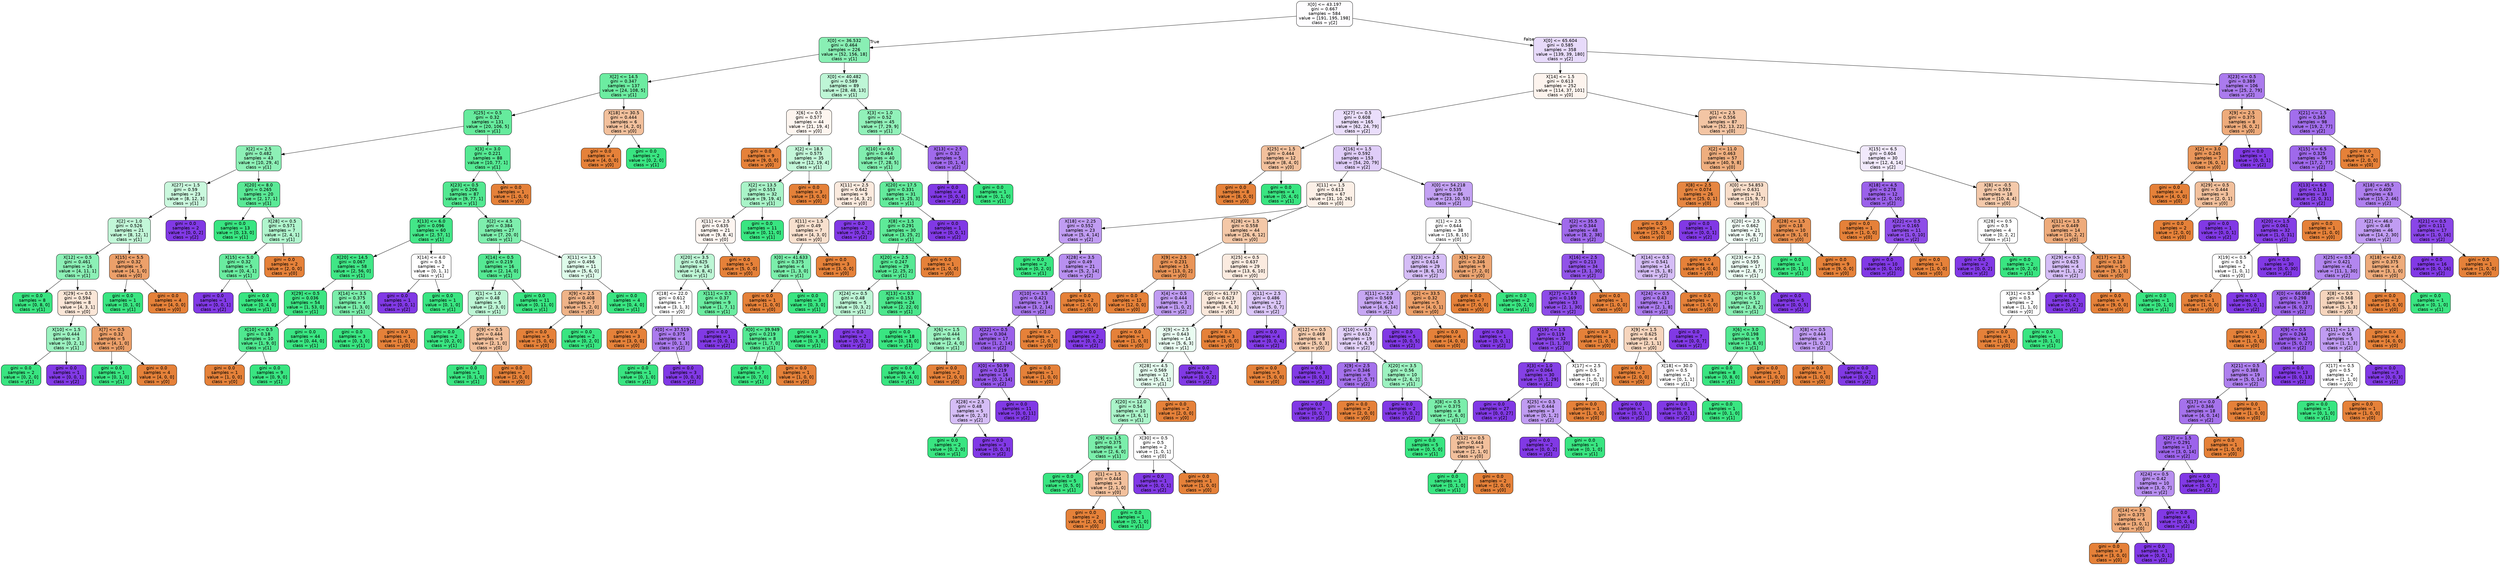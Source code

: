 digraph Tree {
node [shape=box, style="filled, rounded", color="black", fontname=helvetica] ;
edge [fontname=helvetica] ;
0 [label="X[0] <= 43.197\ngini = 0.667\nsamples = 584\nvalue = [191, 195, 198]\nclass = y[2]", fillcolor="#fefdff"] ;
1 [label="X[0] <= 36.532\ngini = 0.464\nsamples = 226\nvalue = [52, 156, 18]\nclass = y[1]", fillcolor="#89efb4"] ;
0 -> 1 [labeldistance=2.5, labelangle=45, headlabel="True"] ;
2 [label="X[2] <= 14.5\ngini = 0.347\nsamples = 137\nvalue = [24, 108, 5]\nclass = y[1]", fillcolor="#6ceca1"] ;
1 -> 2 ;
3 [label="X[25] <= 0.5\ngini = 0.32\nsamples = 131\nvalue = [20, 106, 5]\nclass = y[1]", fillcolor="#66eb9d"] ;
2 -> 3 ;
4 [label="X[2] <= 2.5\ngini = 0.482\nsamples = 43\nvalue = [10, 29, 4]\nclass = y[1]", fillcolor="#8df0b6"] ;
3 -> 4 ;
5 [label="X[27] <= 1.5\ngini = 0.59\nsamples = 23\nvalue = [8, 12, 3]\nclass = y[1]", fillcolor="#caf8dd"] ;
4 -> 5 ;
6 [label="X[2] <= 1.0\ngini = 0.526\nsamples = 21\nvalue = [8, 12, 1]\nclass = y[1]", fillcolor="#c2f7d8"] ;
5 -> 6 ;
7 [label="X[12] <= 0.5\ngini = 0.461\nsamples = 16\nvalue = [4, 11, 1]\nclass = y[1]", fillcolor="#8cf0b6"] ;
6 -> 7 ;
8 [label="gini = 0.0\nsamples = 8\nvalue = [0, 8, 0]\nclass = y[1]", fillcolor="#39e581"] ;
7 -> 8 ;
9 [label="X[29] <= 0.5\ngini = 0.594\nsamples = 8\nvalue = [4, 3, 1]\nclass = y[0]", fillcolor="#fae6d7"] ;
7 -> 9 ;
10 [label="X[10] <= 1.5\ngini = 0.444\nsamples = 3\nvalue = [0, 2, 1]\nclass = y[1]", fillcolor="#9cf2c0"] ;
9 -> 10 ;
11 [label="gini = 0.0\nsamples = 2\nvalue = [0, 2, 0]\nclass = y[1]", fillcolor="#39e581"] ;
10 -> 11 ;
12 [label="gini = 0.0\nsamples = 1\nvalue = [0, 0, 1]\nclass = y[2]", fillcolor="#8139e5"] ;
10 -> 12 ;
13 [label="X[7] <= 0.5\ngini = 0.32\nsamples = 5\nvalue = [4, 1, 0]\nclass = y[0]", fillcolor="#eca06a"] ;
9 -> 13 ;
14 [label="gini = 0.0\nsamples = 1\nvalue = [0, 1, 0]\nclass = y[1]", fillcolor="#39e581"] ;
13 -> 14 ;
15 [label="gini = 0.0\nsamples = 4\nvalue = [4, 0, 0]\nclass = y[0]", fillcolor="#e58139"] ;
13 -> 15 ;
16 [label="X[15] <= 5.5\ngini = 0.32\nsamples = 5\nvalue = [4, 1, 0]\nclass = y[0]", fillcolor="#eca06a"] ;
6 -> 16 ;
17 [label="gini = 0.0\nsamples = 1\nvalue = [0, 1, 0]\nclass = y[1]", fillcolor="#39e581"] ;
16 -> 17 ;
18 [label="gini = 0.0\nsamples = 4\nvalue = [4, 0, 0]\nclass = y[0]", fillcolor="#e58139"] ;
16 -> 18 ;
19 [label="gini = 0.0\nsamples = 2\nvalue = [0, 0, 2]\nclass = y[2]", fillcolor="#8139e5"] ;
5 -> 19 ;
20 [label="X[20] <= 8.0\ngini = 0.265\nsamples = 20\nvalue = [2, 17, 1]\nclass = y[1]", fillcolor="#5ae996"] ;
4 -> 20 ;
21 [label="gini = 0.0\nsamples = 13\nvalue = [0, 13, 0]\nclass = y[1]", fillcolor="#39e581"] ;
20 -> 21 ;
22 [label="X[28] <= 0.5\ngini = 0.571\nsamples = 7\nvalue = [2, 4, 1]\nclass = y[1]", fillcolor="#b0f5cd"] ;
20 -> 22 ;
23 [label="X[15] <= 5.0\ngini = 0.32\nsamples = 5\nvalue = [0, 4, 1]\nclass = y[1]", fillcolor="#6aeca0"] ;
22 -> 23 ;
24 [label="gini = 0.0\nsamples = 1\nvalue = [0, 0, 1]\nclass = y[2]", fillcolor="#8139e5"] ;
23 -> 24 ;
25 [label="gini = 0.0\nsamples = 4\nvalue = [0, 4, 0]\nclass = y[1]", fillcolor="#39e581"] ;
23 -> 25 ;
26 [label="gini = 0.0\nsamples = 2\nvalue = [2, 0, 0]\nclass = y[0]", fillcolor="#e58139"] ;
22 -> 26 ;
27 [label="X[3] <= 3.0\ngini = 0.221\nsamples = 88\nvalue = [10, 77, 1]\nclass = y[1]", fillcolor="#55e993"] ;
3 -> 27 ;
28 [label="X[23] <= 0.5\ngini = 0.206\nsamples = 87\nvalue = [9, 77, 1]\nclass = y[1]", fillcolor="#52e891"] ;
27 -> 28 ;
29 [label="X[13] <= 6.0\ngini = 0.096\nsamples = 60\nvalue = [2, 57, 1]\nclass = y[1]", fillcolor="#43e688"] ;
28 -> 29 ;
30 [label="X[20] <= 14.5\ngini = 0.067\nsamples = 58\nvalue = [2, 56, 0]\nclass = y[1]", fillcolor="#40e686"] ;
29 -> 30 ;
31 [label="X[29] <= 0.5\ngini = 0.036\nsamples = 54\nvalue = [1, 53, 0]\nclass = y[1]", fillcolor="#3de583"] ;
30 -> 31 ;
32 [label="X[10] <= 0.5\ngini = 0.18\nsamples = 10\nvalue = [1, 9, 0]\nclass = y[1]", fillcolor="#4fe88f"] ;
31 -> 32 ;
33 [label="gini = 0.0\nsamples = 1\nvalue = [1, 0, 0]\nclass = y[0]", fillcolor="#e58139"] ;
32 -> 33 ;
34 [label="gini = 0.0\nsamples = 9\nvalue = [0, 9, 0]\nclass = y[1]", fillcolor="#39e581"] ;
32 -> 34 ;
35 [label="gini = 0.0\nsamples = 44\nvalue = [0, 44, 0]\nclass = y[1]", fillcolor="#39e581"] ;
31 -> 35 ;
36 [label="X[14] <= 3.5\ngini = 0.375\nsamples = 4\nvalue = [1, 3, 0]\nclass = y[1]", fillcolor="#7beeab"] ;
30 -> 36 ;
37 [label="gini = 0.0\nsamples = 3\nvalue = [0, 3, 0]\nclass = y[1]", fillcolor="#39e581"] ;
36 -> 37 ;
38 [label="gini = 0.0\nsamples = 1\nvalue = [1, 0, 0]\nclass = y[0]", fillcolor="#e58139"] ;
36 -> 38 ;
39 [label="X[14] <= 4.0\ngini = 0.5\nsamples = 2\nvalue = [0, 1, 1]\nclass = y[1]", fillcolor="#ffffff"] ;
29 -> 39 ;
40 [label="gini = 0.0\nsamples = 1\nvalue = [0, 0, 1]\nclass = y[2]", fillcolor="#8139e5"] ;
39 -> 40 ;
41 [label="gini = 0.0\nsamples = 1\nvalue = [0, 1, 0]\nclass = y[1]", fillcolor="#39e581"] ;
39 -> 41 ;
42 [label="X[2] <= 4.5\ngini = 0.384\nsamples = 27\nvalue = [7, 20, 0]\nclass = y[1]", fillcolor="#7eeead"] ;
28 -> 42 ;
43 [label="X[14] <= 0.5\ngini = 0.219\nsamples = 16\nvalue = [2, 14, 0]\nclass = y[1]", fillcolor="#55e993"] ;
42 -> 43 ;
44 [label="X[1] <= 1.0\ngini = 0.48\nsamples = 5\nvalue = [2, 3, 0]\nclass = y[1]", fillcolor="#bdf6d5"] ;
43 -> 44 ;
45 [label="gini = 0.0\nsamples = 2\nvalue = [0, 2, 0]\nclass = y[1]", fillcolor="#39e581"] ;
44 -> 45 ;
46 [label="X[9] <= 0.5\ngini = 0.444\nsamples = 3\nvalue = [2, 1, 0]\nclass = y[0]", fillcolor="#f2c09c"] ;
44 -> 46 ;
47 [label="gini = 0.0\nsamples = 1\nvalue = [0, 1, 0]\nclass = y[1]", fillcolor="#39e581"] ;
46 -> 47 ;
48 [label="gini = 0.0\nsamples = 2\nvalue = [2, 0, 0]\nclass = y[0]", fillcolor="#e58139"] ;
46 -> 48 ;
49 [label="gini = 0.0\nsamples = 11\nvalue = [0, 11, 0]\nclass = y[1]", fillcolor="#39e581"] ;
43 -> 49 ;
50 [label="X[11] <= 1.5\ngini = 0.496\nsamples = 11\nvalue = [5, 6, 0]\nclass = y[1]", fillcolor="#defbea"] ;
42 -> 50 ;
51 [label="X[9] <= 2.5\ngini = 0.408\nsamples = 7\nvalue = [5, 2, 0]\nclass = y[0]", fillcolor="#efb388"] ;
50 -> 51 ;
52 [label="gini = 0.0\nsamples = 5\nvalue = [5, 0, 0]\nclass = y[0]", fillcolor="#e58139"] ;
51 -> 52 ;
53 [label="gini = 0.0\nsamples = 2\nvalue = [0, 2, 0]\nclass = y[1]", fillcolor="#39e581"] ;
51 -> 53 ;
54 [label="gini = 0.0\nsamples = 4\nvalue = [0, 4, 0]\nclass = y[1]", fillcolor="#39e581"] ;
50 -> 54 ;
55 [label="gini = 0.0\nsamples = 1\nvalue = [1, 0, 0]\nclass = y[0]", fillcolor="#e58139"] ;
27 -> 55 ;
56 [label="X[18] <= 30.5\ngini = 0.444\nsamples = 6\nvalue = [4, 2, 0]\nclass = y[0]", fillcolor="#f2c09c"] ;
2 -> 56 ;
57 [label="gini = 0.0\nsamples = 4\nvalue = [4, 0, 0]\nclass = y[0]", fillcolor="#e58139"] ;
56 -> 57 ;
58 [label="gini = 0.0\nsamples = 2\nvalue = [0, 2, 0]\nclass = y[1]", fillcolor="#39e581"] ;
56 -> 58 ;
59 [label="X[0] <= 40.482\ngini = 0.589\nsamples = 89\nvalue = [28, 48, 13]\nclass = y[1]", fillcolor="#bef6d6"] ;
1 -> 59 ;
60 [label="X[6] <= 0.5\ngini = 0.577\nsamples = 44\nvalue = [21, 19, 4]\nclass = y[0]", fillcolor="#fdf5ef"] ;
59 -> 60 ;
61 [label="gini = 0.0\nsamples = 9\nvalue = [9, 0, 0]\nclass = y[0]", fillcolor="#e58139"] ;
60 -> 61 ;
62 [label="X[2] <= 18.5\ngini = 0.575\nsamples = 35\nvalue = [12, 19, 4]\nclass = y[1]", fillcolor="#c3f7d9"] ;
60 -> 62 ;
63 [label="X[2] <= 13.5\ngini = 0.553\nsamples = 32\nvalue = [9, 19, 4]\nclass = y[1]", fillcolor="#a9f4c8"] ;
62 -> 63 ;
64 [label="X[11] <= 2.5\ngini = 0.635\nsamples = 21\nvalue = [9, 8, 4]\nclass = y[0]", fillcolor="#fdf5f0"] ;
63 -> 64 ;
65 [label="X[20] <= 3.5\ngini = 0.625\nsamples = 16\nvalue = [4, 8, 4]\nclass = y[1]", fillcolor="#bdf6d5"] ;
64 -> 65 ;
66 [label="X[18] <= 22.0\ngini = 0.612\nsamples = 7\nvalue = [3, 1, 3]\nclass = y[0]", fillcolor="#ffffff"] ;
65 -> 66 ;
67 [label="gini = 0.0\nsamples = 3\nvalue = [3, 0, 0]\nclass = y[0]", fillcolor="#e58139"] ;
66 -> 67 ;
68 [label="X[0] <= 37.519\ngini = 0.375\nsamples = 4\nvalue = [0, 1, 3]\nclass = y[2]", fillcolor="#ab7bee"] ;
66 -> 68 ;
69 [label="gini = 0.0\nsamples = 1\nvalue = [0, 1, 0]\nclass = y[1]", fillcolor="#39e581"] ;
68 -> 69 ;
70 [label="gini = 0.0\nsamples = 3\nvalue = [0, 0, 3]\nclass = y[2]", fillcolor="#8139e5"] ;
68 -> 70 ;
71 [label="X[11] <= 0.5\ngini = 0.37\nsamples = 9\nvalue = [1, 7, 1]\nclass = y[1]", fillcolor="#6aeca0"] ;
65 -> 71 ;
72 [label="gini = 0.0\nsamples = 1\nvalue = [0, 0, 1]\nclass = y[2]", fillcolor="#8139e5"] ;
71 -> 72 ;
73 [label="X[0] <= 39.949\ngini = 0.219\nsamples = 8\nvalue = [1, 7, 0]\nclass = y[1]", fillcolor="#55e993"] ;
71 -> 73 ;
74 [label="gini = 0.0\nsamples = 7\nvalue = [0, 7, 0]\nclass = y[1]", fillcolor="#39e581"] ;
73 -> 74 ;
75 [label="gini = 0.0\nsamples = 1\nvalue = [1, 0, 0]\nclass = y[0]", fillcolor="#e58139"] ;
73 -> 75 ;
76 [label="gini = 0.0\nsamples = 5\nvalue = [5, 0, 0]\nclass = y[0]", fillcolor="#e58139"] ;
64 -> 76 ;
77 [label="gini = 0.0\nsamples = 11\nvalue = [0, 11, 0]\nclass = y[1]", fillcolor="#39e581"] ;
63 -> 77 ;
78 [label="gini = 0.0\nsamples = 3\nvalue = [3, 0, 0]\nclass = y[0]", fillcolor="#e58139"] ;
62 -> 78 ;
79 [label="X[3] <= 1.0\ngini = 0.52\nsamples = 45\nvalue = [7, 29, 9]\nclass = y[1]", fillcolor="#91f1b9"] ;
59 -> 79 ;
80 [label="X[10] <= 0.5\ngini = 0.464\nsamples = 40\nvalue = [7, 28, 5]\nclass = y[1]", fillcolor="#81eeaf"] ;
79 -> 80 ;
81 [label="X[11] <= 2.5\ngini = 0.642\nsamples = 9\nvalue = [4, 3, 2]\nclass = y[0]", fillcolor="#fbeade"] ;
80 -> 81 ;
82 [label="X[11] <= 1.5\ngini = 0.49\nsamples = 7\nvalue = [4, 3, 0]\nclass = y[0]", fillcolor="#f8e0ce"] ;
81 -> 82 ;
83 [label="X[0] <= 41.633\ngini = 0.375\nsamples = 4\nvalue = [1, 3, 0]\nclass = y[1]", fillcolor="#7beeab"] ;
82 -> 83 ;
84 [label="gini = 0.0\nsamples = 1\nvalue = [1, 0, 0]\nclass = y[0]", fillcolor="#e58139"] ;
83 -> 84 ;
85 [label="gini = 0.0\nsamples = 3\nvalue = [0, 3, 0]\nclass = y[1]", fillcolor="#39e581"] ;
83 -> 85 ;
86 [label="gini = 0.0\nsamples = 3\nvalue = [3, 0, 0]\nclass = y[0]", fillcolor="#e58139"] ;
82 -> 86 ;
87 [label="gini = 0.0\nsamples = 2\nvalue = [0, 0, 2]\nclass = y[2]", fillcolor="#8139e5"] ;
81 -> 87 ;
88 [label="X[20] <= 17.5\ngini = 0.331\nsamples = 31\nvalue = [3, 25, 3]\nclass = y[1]", fillcolor="#63eb9c"] ;
80 -> 88 ;
89 [label="X[8] <= 1.5\ngini = 0.291\nsamples = 30\nvalue = [3, 25, 2]\nclass = y[1]", fillcolor="#5eea98"] ;
88 -> 89 ;
90 [label="X[20] <= 2.5\ngini = 0.247\nsamples = 29\nvalue = [2, 25, 2]\nclass = y[1]", fillcolor="#56e994"] ;
89 -> 90 ;
91 [label="X[24] <= 0.5\ngini = 0.48\nsamples = 5\nvalue = [0, 3, 2]\nclass = y[1]", fillcolor="#bdf6d5"] ;
90 -> 91 ;
92 [label="gini = 0.0\nsamples = 3\nvalue = [0, 3, 0]\nclass = y[1]", fillcolor="#39e581"] ;
91 -> 92 ;
93 [label="gini = 0.0\nsamples = 2\nvalue = [0, 0, 2]\nclass = y[2]", fillcolor="#8139e5"] ;
91 -> 93 ;
94 [label="X[13] <= 0.5\ngini = 0.153\nsamples = 24\nvalue = [2, 22, 0]\nclass = y[1]", fillcolor="#4be78c"] ;
90 -> 94 ;
95 [label="gini = 0.0\nsamples = 18\nvalue = [0, 18, 0]\nclass = y[1]", fillcolor="#39e581"] ;
94 -> 95 ;
96 [label="X[6] <= 1.5\ngini = 0.444\nsamples = 6\nvalue = [2, 4, 0]\nclass = y[1]", fillcolor="#9cf2c0"] ;
94 -> 96 ;
97 [label="gini = 0.0\nsamples = 4\nvalue = [0, 4, 0]\nclass = y[1]", fillcolor="#39e581"] ;
96 -> 97 ;
98 [label="gini = 0.0\nsamples = 2\nvalue = [2, 0, 0]\nclass = y[0]", fillcolor="#e58139"] ;
96 -> 98 ;
99 [label="gini = 0.0\nsamples = 1\nvalue = [1, 0, 0]\nclass = y[0]", fillcolor="#e58139"] ;
89 -> 99 ;
100 [label="gini = 0.0\nsamples = 1\nvalue = [0, 0, 1]\nclass = y[2]", fillcolor="#8139e5"] ;
88 -> 100 ;
101 [label="X[13] <= 2.5\ngini = 0.32\nsamples = 5\nvalue = [0, 1, 4]\nclass = y[2]", fillcolor="#a06aec"] ;
79 -> 101 ;
102 [label="gini = 0.0\nsamples = 4\nvalue = [0, 0, 4]\nclass = y[2]", fillcolor="#8139e5"] ;
101 -> 102 ;
103 [label="gini = 0.0\nsamples = 1\nvalue = [0, 1, 0]\nclass = y[1]", fillcolor="#39e581"] ;
101 -> 103 ;
104 [label="X[0] <= 65.604\ngini = 0.585\nsamples = 358\nvalue = [139, 39, 180]\nclass = y[2]", fillcolor="#e7dafa"] ;
0 -> 104 [labeldistance=2.5, labelangle=-45, headlabel="False"] ;
105 [label="X[14] <= 1.5\ngini = 0.613\nsamples = 252\nvalue = [114, 37, 101]\nclass = y[0]", fillcolor="#fdf4ee"] ;
104 -> 105 ;
106 [label="X[27] <= 0.5\ngini = 0.608\nsamples = 165\nvalue = [62, 24, 79]\nclass = y[2]", fillcolor="#eadefb"] ;
105 -> 106 ;
107 [label="X[25] <= 1.5\ngini = 0.444\nsamples = 12\nvalue = [8, 4, 0]\nclass = y[0]", fillcolor="#f2c09c"] ;
106 -> 107 ;
108 [label="gini = 0.0\nsamples = 8\nvalue = [8, 0, 0]\nclass = y[0]", fillcolor="#e58139"] ;
107 -> 108 ;
109 [label="gini = 0.0\nsamples = 4\nvalue = [0, 4, 0]\nclass = y[1]", fillcolor="#39e581"] ;
107 -> 109 ;
110 [label="X[16] <= 1.5\ngini = 0.592\nsamples = 153\nvalue = [54, 20, 79]\nclass = y[2]", fillcolor="#dfcdf8"] ;
106 -> 110 ;
111 [label="X[11] <= 1.5\ngini = 0.613\nsamples = 67\nvalue = [31, 10, 26]\nclass = y[0]", fillcolor="#fcf0e7"] ;
110 -> 111 ;
112 [label="X[18] <= 2.25\ngini = 0.552\nsamples = 23\nvalue = [5, 4, 14]\nclass = y[2]", fillcolor="#c09cf2"] ;
111 -> 112 ;
113 [label="gini = 0.0\nsamples = 2\nvalue = [0, 2, 0]\nclass = y[1]", fillcolor="#39e581"] ;
112 -> 113 ;
114 [label="X[28] <= 3.5\ngini = 0.49\nsamples = 21\nvalue = [5, 2, 14]\nclass = y[2]", fillcolor="#b890f0"] ;
112 -> 114 ;
115 [label="X[10] <= 3.5\ngini = 0.421\nsamples = 19\nvalue = [3, 2, 14]\nclass = y[2]", fillcolor="#a877ed"] ;
114 -> 115 ;
116 [label="X[22] <= 0.5\ngini = 0.304\nsamples = 17\nvalue = [1, 2, 14]\nclass = y[2]", fillcolor="#9a61ea"] ;
115 -> 116 ;
117 [label="X[0] <= 50.99\ngini = 0.219\nsamples = 16\nvalue = [0, 2, 14]\nclass = y[2]", fillcolor="#9355e9"] ;
116 -> 117 ;
118 [label="X[28] <= 2.5\ngini = 0.48\nsamples = 5\nvalue = [0, 2, 3]\nclass = y[2]", fillcolor="#d5bdf6"] ;
117 -> 118 ;
119 [label="gini = 0.0\nsamples = 2\nvalue = [0, 2, 0]\nclass = y[1]", fillcolor="#39e581"] ;
118 -> 119 ;
120 [label="gini = 0.0\nsamples = 3\nvalue = [0, 0, 3]\nclass = y[2]", fillcolor="#8139e5"] ;
118 -> 120 ;
121 [label="gini = 0.0\nsamples = 11\nvalue = [0, 0, 11]\nclass = y[2]", fillcolor="#8139e5"] ;
117 -> 121 ;
122 [label="gini = 0.0\nsamples = 1\nvalue = [1, 0, 0]\nclass = y[0]", fillcolor="#e58139"] ;
116 -> 122 ;
123 [label="gini = 0.0\nsamples = 2\nvalue = [2, 0, 0]\nclass = y[0]", fillcolor="#e58139"] ;
115 -> 123 ;
124 [label="gini = 0.0\nsamples = 2\nvalue = [2, 0, 0]\nclass = y[0]", fillcolor="#e58139"] ;
114 -> 124 ;
125 [label="X[28] <= 1.5\ngini = 0.558\nsamples = 44\nvalue = [26, 6, 12]\nclass = y[0]", fillcolor="#f4c8a8"] ;
111 -> 125 ;
126 [label="X[9] <= 2.5\ngini = 0.231\nsamples = 15\nvalue = [13, 0, 2]\nclass = y[0]", fillcolor="#e99457"] ;
125 -> 126 ;
127 [label="gini = 0.0\nsamples = 12\nvalue = [12, 0, 0]\nclass = y[0]", fillcolor="#e58139"] ;
126 -> 127 ;
128 [label="X[4] <= 0.5\ngini = 0.444\nsamples = 3\nvalue = [1, 0, 2]\nclass = y[2]", fillcolor="#c09cf2"] ;
126 -> 128 ;
129 [label="gini = 0.0\nsamples = 2\nvalue = [0, 0, 2]\nclass = y[2]", fillcolor="#8139e5"] ;
128 -> 129 ;
130 [label="gini = 0.0\nsamples = 1\nvalue = [1, 0, 0]\nclass = y[0]", fillcolor="#e58139"] ;
128 -> 130 ;
131 [label="X[25] <= 0.5\ngini = 0.637\nsamples = 29\nvalue = [13, 6, 10]\nclass = y[0]", fillcolor="#fbebe0"] ;
125 -> 131 ;
132 [label="X[0] <= 61.737\ngini = 0.623\nsamples = 17\nvalue = [8, 6, 3]\nclass = y[0]", fillcolor="#fae8db"] ;
131 -> 132 ;
133 [label="X[9] <= 2.5\ngini = 0.643\nsamples = 14\nvalue = [5, 6, 3]\nclass = y[1]", fillcolor="#e9fcf1"] ;
132 -> 133 ;
134 [label="X[28] <= 4.5\ngini = 0.569\nsamples = 12\nvalue = [5, 6, 1]\nclass = y[1]", fillcolor="#e3fbed"] ;
133 -> 134 ;
135 [label="X[20] <= 12.0\ngini = 0.54\nsamples = 10\nvalue = [3, 6, 1]\nclass = y[1]", fillcolor="#aaf4c9"] ;
134 -> 135 ;
136 [label="X[9] <= 1.5\ngini = 0.375\nsamples = 8\nvalue = [2, 6, 0]\nclass = y[1]", fillcolor="#7beeab"] ;
135 -> 136 ;
137 [label="gini = 0.0\nsamples = 5\nvalue = [0, 5, 0]\nclass = y[1]", fillcolor="#39e581"] ;
136 -> 137 ;
138 [label="X[1] <= 1.5\ngini = 0.444\nsamples = 3\nvalue = [2, 1, 0]\nclass = y[0]", fillcolor="#f2c09c"] ;
136 -> 138 ;
139 [label="gini = 0.0\nsamples = 2\nvalue = [2, 0, 0]\nclass = y[0]", fillcolor="#e58139"] ;
138 -> 139 ;
140 [label="gini = 0.0\nsamples = 1\nvalue = [0, 1, 0]\nclass = y[1]", fillcolor="#39e581"] ;
138 -> 140 ;
141 [label="X[30] <= 0.5\ngini = 0.5\nsamples = 2\nvalue = [1, 0, 1]\nclass = y[0]", fillcolor="#ffffff"] ;
135 -> 141 ;
142 [label="gini = 0.0\nsamples = 1\nvalue = [0, 0, 1]\nclass = y[2]", fillcolor="#8139e5"] ;
141 -> 142 ;
143 [label="gini = 0.0\nsamples = 1\nvalue = [1, 0, 0]\nclass = y[0]", fillcolor="#e58139"] ;
141 -> 143 ;
144 [label="gini = 0.0\nsamples = 2\nvalue = [2, 0, 0]\nclass = y[0]", fillcolor="#e58139"] ;
134 -> 144 ;
145 [label="gini = 0.0\nsamples = 2\nvalue = [0, 0, 2]\nclass = y[2]", fillcolor="#8139e5"] ;
133 -> 145 ;
146 [label="gini = 0.0\nsamples = 3\nvalue = [3, 0, 0]\nclass = y[0]", fillcolor="#e58139"] ;
132 -> 146 ;
147 [label="X[11] <= 2.5\ngini = 0.486\nsamples = 12\nvalue = [5, 0, 7]\nclass = y[2]", fillcolor="#dbc6f8"] ;
131 -> 147 ;
148 [label="gini = 0.0\nsamples = 4\nvalue = [0, 0, 4]\nclass = y[2]", fillcolor="#8139e5"] ;
147 -> 148 ;
149 [label="X[12] <= 0.5\ngini = 0.469\nsamples = 8\nvalue = [5, 0, 3]\nclass = y[0]", fillcolor="#f5cdb0"] ;
147 -> 149 ;
150 [label="gini = 0.0\nsamples = 5\nvalue = [5, 0, 0]\nclass = y[0]", fillcolor="#e58139"] ;
149 -> 150 ;
151 [label="gini = 0.0\nsamples = 3\nvalue = [0, 0, 3]\nclass = y[2]", fillcolor="#8139e5"] ;
149 -> 151 ;
152 [label="X[0] <= 54.218\ngini = 0.535\nsamples = 86\nvalue = [23, 10, 53]\nclass = y[2]", fillcolor="#c3a1f3"] ;
110 -> 152 ;
153 [label="X[1] <= 2.5\ngini = 0.644\nsamples = 38\nvalue = [15, 8, 15]\nclass = y[0]", fillcolor="#ffffff"] ;
152 -> 153 ;
154 [label="X[23] <= 2.5\ngini = 0.614\nsamples = 29\nvalue = [8, 6, 15]\nclass = y[2]", fillcolor="#d5bdf6"] ;
153 -> 154 ;
155 [label="X[11] <= 2.5\ngini = 0.569\nsamples = 24\nvalue = [4, 6, 14]\nclass = y[2]", fillcolor="#c7a7f3"] ;
154 -> 155 ;
156 [label="X[10] <= 0.5\ngini = 0.632\nsamples = 19\nvalue = [4, 6, 9]\nclass = y[2]", fillcolor="#e2d1f9"] ;
155 -> 156 ;
157 [label="X[9] <= 2.5\ngini = 0.346\nsamples = 9\nvalue = [2, 0, 7]\nclass = y[2]", fillcolor="#a572ec"] ;
156 -> 157 ;
158 [label="gini = 0.0\nsamples = 7\nvalue = [0, 0, 7]\nclass = y[2]", fillcolor="#8139e5"] ;
157 -> 158 ;
159 [label="gini = 0.0\nsamples = 2\nvalue = [2, 0, 0]\nclass = y[0]", fillcolor="#e58139"] ;
157 -> 159 ;
160 [label="X[20] <= 3.5\ngini = 0.56\nsamples = 10\nvalue = [2, 6, 2]\nclass = y[1]", fillcolor="#9cf2c0"] ;
156 -> 160 ;
161 [label="gini = 0.0\nsamples = 2\nvalue = [0, 0, 2]\nclass = y[2]", fillcolor="#8139e5"] ;
160 -> 161 ;
162 [label="X[8] <= 0.5\ngini = 0.375\nsamples = 8\nvalue = [2, 6, 0]\nclass = y[1]", fillcolor="#7beeab"] ;
160 -> 162 ;
163 [label="gini = 0.0\nsamples = 5\nvalue = [0, 5, 0]\nclass = y[1]", fillcolor="#39e581"] ;
162 -> 163 ;
164 [label="X[12] <= 0.5\ngini = 0.444\nsamples = 3\nvalue = [2, 1, 0]\nclass = y[0]", fillcolor="#f2c09c"] ;
162 -> 164 ;
165 [label="gini = 0.0\nsamples = 1\nvalue = [0, 1, 0]\nclass = y[1]", fillcolor="#39e581"] ;
164 -> 165 ;
166 [label="gini = 0.0\nsamples = 2\nvalue = [2, 0, 0]\nclass = y[0]", fillcolor="#e58139"] ;
164 -> 166 ;
167 [label="gini = 0.0\nsamples = 5\nvalue = [0, 0, 5]\nclass = y[2]", fillcolor="#8139e5"] ;
155 -> 167 ;
168 [label="X[2] <= 33.5\ngini = 0.32\nsamples = 5\nvalue = [4, 0, 1]\nclass = y[0]", fillcolor="#eca06a"] ;
154 -> 168 ;
169 [label="gini = 0.0\nsamples = 4\nvalue = [4, 0, 0]\nclass = y[0]", fillcolor="#e58139"] ;
168 -> 169 ;
170 [label="gini = 0.0\nsamples = 1\nvalue = [0, 0, 1]\nclass = y[2]", fillcolor="#8139e5"] ;
168 -> 170 ;
171 [label="X[5] <= 2.0\ngini = 0.346\nsamples = 9\nvalue = [7, 2, 0]\nclass = y[0]", fillcolor="#eca572"] ;
153 -> 171 ;
172 [label="gini = 0.0\nsamples = 7\nvalue = [7, 0, 0]\nclass = y[0]", fillcolor="#e58139"] ;
171 -> 172 ;
173 [label="gini = 0.0\nsamples = 2\nvalue = [0, 2, 0]\nclass = y[1]", fillcolor="#39e581"] ;
171 -> 173 ;
174 [label="X[2] <= 35.5\ngini = 0.344\nsamples = 48\nvalue = [8, 2, 38]\nclass = y[2]", fillcolor="#a06aec"] ;
152 -> 174 ;
175 [label="X[16] <= 2.5\ngini = 0.213\nsamples = 34\nvalue = [3, 1, 30]\nclass = y[2]", fillcolor="#9153e8"] ;
174 -> 175 ;
176 [label="X[27] <= 3.5\ngini = 0.169\nsamples = 33\nvalue = [2, 1, 30]\nclass = y[2]", fillcolor="#8d4ce8"] ;
175 -> 176 ;
177 [label="X[19] <= 1.5\ngini = 0.119\nsamples = 32\nvalue = [1, 1, 30]\nclass = y[2]", fillcolor="#8946e7"] ;
176 -> 177 ;
178 [label="X[3] <= 1.0\ngini = 0.064\nsamples = 30\nvalue = [0, 1, 29]\nclass = y[2]", fillcolor="#8540e6"] ;
177 -> 178 ;
179 [label="gini = 0.0\nsamples = 27\nvalue = [0, 0, 27]\nclass = y[2]", fillcolor="#8139e5"] ;
178 -> 179 ;
180 [label="X[25] <= 0.5\ngini = 0.444\nsamples = 3\nvalue = [0, 1, 2]\nclass = y[2]", fillcolor="#c09cf2"] ;
178 -> 180 ;
181 [label="gini = 0.0\nsamples = 2\nvalue = [0, 0, 2]\nclass = y[2]", fillcolor="#8139e5"] ;
180 -> 181 ;
182 [label="gini = 0.0\nsamples = 1\nvalue = [0, 1, 0]\nclass = y[1]", fillcolor="#39e581"] ;
180 -> 182 ;
183 [label="X[17] <= 2.5\ngini = 0.5\nsamples = 2\nvalue = [1, 0, 1]\nclass = y[0]", fillcolor="#ffffff"] ;
177 -> 183 ;
184 [label="gini = 0.0\nsamples = 1\nvalue = [1, 0, 0]\nclass = y[0]", fillcolor="#e58139"] ;
183 -> 184 ;
185 [label="gini = 0.0\nsamples = 1\nvalue = [0, 0, 1]\nclass = y[2]", fillcolor="#8139e5"] ;
183 -> 185 ;
186 [label="gini = 0.0\nsamples = 1\nvalue = [1, 0, 0]\nclass = y[0]", fillcolor="#e58139"] ;
176 -> 186 ;
187 [label="gini = 0.0\nsamples = 1\nvalue = [1, 0, 0]\nclass = y[0]", fillcolor="#e58139"] ;
175 -> 187 ;
188 [label="X[14] <= 0.5\ngini = 0.541\nsamples = 14\nvalue = [5, 1, 8]\nclass = y[2]", fillcolor="#d5bdf6"] ;
174 -> 188 ;
189 [label="X[24] <= 0.5\ngini = 0.43\nsamples = 11\nvalue = [2, 1, 8]\nclass = y[2]", fillcolor="#ab7bee"] ;
188 -> 189 ;
190 [label="X[9] <= 1.5\ngini = 0.625\nsamples = 4\nvalue = [2, 1, 1]\nclass = y[0]", fillcolor="#f6d5bd"] ;
189 -> 190 ;
191 [label="gini = 0.0\nsamples = 2\nvalue = [2, 0, 0]\nclass = y[0]", fillcolor="#e58139"] ;
190 -> 191 ;
192 [label="X[18] <= 30.0\ngini = 0.5\nsamples = 2\nvalue = [0, 1, 1]\nclass = y[1]", fillcolor="#ffffff"] ;
190 -> 192 ;
193 [label="gini = 0.0\nsamples = 1\nvalue = [0, 0, 1]\nclass = y[2]", fillcolor="#8139e5"] ;
192 -> 193 ;
194 [label="gini = 0.0\nsamples = 1\nvalue = [0, 1, 0]\nclass = y[1]", fillcolor="#39e581"] ;
192 -> 194 ;
195 [label="gini = 0.0\nsamples = 7\nvalue = [0, 0, 7]\nclass = y[2]", fillcolor="#8139e5"] ;
189 -> 195 ;
196 [label="gini = 0.0\nsamples = 3\nvalue = [3, 0, 0]\nclass = y[0]", fillcolor="#e58139"] ;
188 -> 196 ;
197 [label="X[1] <= 2.5\ngini = 0.556\nsamples = 87\nvalue = [52, 13, 22]\nclass = y[0]", fillcolor="#f3c5a4"] ;
105 -> 197 ;
198 [label="X[2] <= 11.0\ngini = 0.463\nsamples = 57\nvalue = [40, 9, 8]\nclass = y[0]", fillcolor="#eeae7f"] ;
197 -> 198 ;
199 [label="X[8] <= 2.5\ngini = 0.074\nsamples = 26\nvalue = [25, 0, 1]\nclass = y[0]", fillcolor="#e68641"] ;
198 -> 199 ;
200 [label="gini = 0.0\nsamples = 25\nvalue = [25, 0, 0]\nclass = y[0]", fillcolor="#e58139"] ;
199 -> 200 ;
201 [label="gini = 0.0\nsamples = 1\nvalue = [0, 0, 1]\nclass = y[2]", fillcolor="#8139e5"] ;
199 -> 201 ;
202 [label="X[0] <= 54.853\ngini = 0.631\nsamples = 31\nvalue = [15, 9, 7]\nclass = y[0]", fillcolor="#f8ddc9"] ;
198 -> 202 ;
203 [label="X[20] <= 2.5\ngini = 0.662\nsamples = 21\nvalue = [6, 8, 7]\nclass = y[1]", fillcolor="#f1fdf6"] ;
202 -> 203 ;
204 [label="gini = 0.0\nsamples = 4\nvalue = [4, 0, 0]\nclass = y[0]", fillcolor="#e58139"] ;
203 -> 204 ;
205 [label="X[23] <= 2.5\ngini = 0.595\nsamples = 17\nvalue = [2, 8, 7]\nclass = y[1]", fillcolor="#ebfcf2"] ;
203 -> 205 ;
206 [label="X[28] <= 3.0\ngini = 0.5\nsamples = 12\nvalue = [2, 8, 2]\nclass = y[1]", fillcolor="#88efb3"] ;
205 -> 206 ;
207 [label="X[6] <= 3.0\ngini = 0.198\nsamples = 9\nvalue = [1, 8, 0]\nclass = y[1]", fillcolor="#52e891"] ;
206 -> 207 ;
208 [label="gini = 0.0\nsamples = 8\nvalue = [0, 8, 0]\nclass = y[1]", fillcolor="#39e581"] ;
207 -> 208 ;
209 [label="gini = 0.0\nsamples = 1\nvalue = [1, 0, 0]\nclass = y[0]", fillcolor="#e58139"] ;
207 -> 209 ;
210 [label="X[8] <= 0.5\ngini = 0.444\nsamples = 3\nvalue = [1, 0, 2]\nclass = y[2]", fillcolor="#c09cf2"] ;
206 -> 210 ;
211 [label="gini = 0.0\nsamples = 1\nvalue = [1, 0, 0]\nclass = y[0]", fillcolor="#e58139"] ;
210 -> 211 ;
212 [label="gini = 0.0\nsamples = 2\nvalue = [0, 0, 2]\nclass = y[2]", fillcolor="#8139e5"] ;
210 -> 212 ;
213 [label="gini = 0.0\nsamples = 5\nvalue = [0, 0, 5]\nclass = y[2]", fillcolor="#8139e5"] ;
205 -> 213 ;
214 [label="X[28] <= 1.5\ngini = 0.18\nsamples = 10\nvalue = [9, 1, 0]\nclass = y[0]", fillcolor="#e88f4f"] ;
202 -> 214 ;
215 [label="gini = 0.0\nsamples = 1\nvalue = [0, 1, 0]\nclass = y[1]", fillcolor="#39e581"] ;
214 -> 215 ;
216 [label="gini = 0.0\nsamples = 9\nvalue = [9, 0, 0]\nclass = y[0]", fillcolor="#e58139"] ;
214 -> 216 ;
217 [label="X[15] <= 6.5\ngini = 0.604\nsamples = 30\nvalue = [12, 4, 14]\nclass = y[2]", fillcolor="#f1e9fc"] ;
197 -> 217 ;
218 [label="X[18] <= 4.5\ngini = 0.278\nsamples = 12\nvalue = [2, 0, 10]\nclass = y[2]", fillcolor="#9a61ea"] ;
217 -> 218 ;
219 [label="gini = 0.0\nsamples = 1\nvalue = [1, 0, 0]\nclass = y[0]", fillcolor="#e58139"] ;
218 -> 219 ;
220 [label="X[22] <= 0.5\ngini = 0.165\nsamples = 11\nvalue = [1, 0, 10]\nclass = y[2]", fillcolor="#8e4de8"] ;
218 -> 220 ;
221 [label="gini = 0.0\nsamples = 10\nvalue = [0, 0, 10]\nclass = y[2]", fillcolor="#8139e5"] ;
220 -> 221 ;
222 [label="gini = 0.0\nsamples = 1\nvalue = [1, 0, 0]\nclass = y[0]", fillcolor="#e58139"] ;
220 -> 222 ;
223 [label="X[8] <= -0.5\ngini = 0.593\nsamples = 18\nvalue = [10, 4, 4]\nclass = y[0]", fillcolor="#f4c9aa"] ;
217 -> 223 ;
224 [label="X[28] <= 0.5\ngini = 0.5\nsamples = 4\nvalue = [0, 2, 2]\nclass = y[1]", fillcolor="#ffffff"] ;
223 -> 224 ;
225 [label="gini = 0.0\nsamples = 2\nvalue = [0, 0, 2]\nclass = y[2]", fillcolor="#8139e5"] ;
224 -> 225 ;
226 [label="gini = 0.0\nsamples = 2\nvalue = [0, 2, 0]\nclass = y[1]", fillcolor="#39e581"] ;
224 -> 226 ;
227 [label="X[11] <= 1.5\ngini = 0.449\nsamples = 14\nvalue = [10, 2, 2]\nclass = y[0]", fillcolor="#eeab7b"] ;
223 -> 227 ;
228 [label="X[29] <= 0.5\ngini = 0.625\nsamples = 4\nvalue = [1, 1, 2]\nclass = y[2]", fillcolor="#d5bdf6"] ;
227 -> 228 ;
229 [label="X[31] <= 0.5\ngini = 0.5\nsamples = 2\nvalue = [1, 1, 0]\nclass = y[0]", fillcolor="#ffffff"] ;
228 -> 229 ;
230 [label="gini = 0.0\nsamples = 1\nvalue = [1, 0, 0]\nclass = y[0]", fillcolor="#e58139"] ;
229 -> 230 ;
231 [label="gini = 0.0\nsamples = 1\nvalue = [0, 1, 0]\nclass = y[1]", fillcolor="#39e581"] ;
229 -> 231 ;
232 [label="gini = 0.0\nsamples = 2\nvalue = [0, 0, 2]\nclass = y[2]", fillcolor="#8139e5"] ;
228 -> 232 ;
233 [label="X[17] <= 1.5\ngini = 0.18\nsamples = 10\nvalue = [9, 1, 0]\nclass = y[0]", fillcolor="#e88f4f"] ;
227 -> 233 ;
234 [label="gini = 0.0\nsamples = 9\nvalue = [9, 0, 0]\nclass = y[0]", fillcolor="#e58139"] ;
233 -> 234 ;
235 [label="gini = 0.0\nsamples = 1\nvalue = [0, 1, 0]\nclass = y[1]", fillcolor="#39e581"] ;
233 -> 235 ;
236 [label="X[23] <= 0.5\ngini = 0.389\nsamples = 106\nvalue = [25, 2, 79]\nclass = y[2]", fillcolor="#ab7bee"] ;
104 -> 236 ;
237 [label="X[9] <= 2.5\ngini = 0.375\nsamples = 8\nvalue = [6, 0, 2]\nclass = y[0]", fillcolor="#eeab7b"] ;
236 -> 237 ;
238 [label="X[2] <= 3.0\ngini = 0.245\nsamples = 7\nvalue = [6, 0, 1]\nclass = y[0]", fillcolor="#e9965a"] ;
237 -> 238 ;
239 [label="gini = 0.0\nsamples = 4\nvalue = [4, 0, 0]\nclass = y[0]", fillcolor="#e58139"] ;
238 -> 239 ;
240 [label="X[29] <= 0.5\ngini = 0.444\nsamples = 3\nvalue = [2, 0, 1]\nclass = y[0]", fillcolor="#f2c09c"] ;
238 -> 240 ;
241 [label="gini = 0.0\nsamples = 2\nvalue = [2, 0, 0]\nclass = y[0]", fillcolor="#e58139"] ;
240 -> 241 ;
242 [label="gini = 0.0\nsamples = 1\nvalue = [0, 0, 1]\nclass = y[2]", fillcolor="#8139e5"] ;
240 -> 242 ;
243 [label="gini = 0.0\nsamples = 1\nvalue = [0, 0, 1]\nclass = y[2]", fillcolor="#8139e5"] ;
237 -> 243 ;
244 [label="X[21] <= 1.5\ngini = 0.345\nsamples = 98\nvalue = [19, 2, 77]\nclass = y[2]", fillcolor="#a26eec"] ;
236 -> 244 ;
245 [label="X[15] <= 6.5\ngini = 0.325\nsamples = 96\nvalue = [17, 2, 77]\nclass = y[2]", fillcolor="#9f69eb"] ;
244 -> 245 ;
246 [label="X[13] <= 6.5\ngini = 0.114\nsamples = 33\nvalue = [2, 0, 31]\nclass = y[2]", fillcolor="#8946e7"] ;
245 -> 246 ;
247 [label="X[20] <= 1.5\ngini = 0.061\nsamples = 32\nvalue = [1, 0, 31]\nclass = y[2]", fillcolor="#853fe6"] ;
246 -> 247 ;
248 [label="X[19] <= 0.5\ngini = 0.5\nsamples = 2\nvalue = [1, 0, 1]\nclass = y[0]", fillcolor="#ffffff"] ;
247 -> 248 ;
249 [label="gini = 0.0\nsamples = 1\nvalue = [1, 0, 0]\nclass = y[0]", fillcolor="#e58139"] ;
248 -> 249 ;
250 [label="gini = 0.0\nsamples = 1\nvalue = [0, 0, 1]\nclass = y[2]", fillcolor="#8139e5"] ;
248 -> 250 ;
251 [label="gini = 0.0\nsamples = 30\nvalue = [0, 0, 30]\nclass = y[2]", fillcolor="#8139e5"] ;
247 -> 251 ;
252 [label="gini = 0.0\nsamples = 1\nvalue = [1, 0, 0]\nclass = y[0]", fillcolor="#e58139"] ;
246 -> 252 ;
253 [label="X[18] <= 45.5\ngini = 0.409\nsamples = 63\nvalue = [15, 2, 46]\nclass = y[2]", fillcolor="#ae7fee"] ;
245 -> 253 ;
254 [label="X[2] <= 46.0\ngini = 0.48\nsamples = 46\nvalue = [14, 2, 30]\nclass = y[2]", fillcolor="#c09cf2"] ;
253 -> 254 ;
255 [label="X[25] <= 0.5\ngini = 0.421\nsamples = 42\nvalue = [11, 1, 30]\nclass = y[2]", fillcolor="#b286ef"] ;
254 -> 255 ;
256 [label="X[0] <= 66.058\ngini = 0.298\nsamples = 33\nvalue = [6, 0, 27]\nclass = y[2]", fillcolor="#9d65eb"] ;
255 -> 256 ;
257 [label="gini = 0.0\nsamples = 1\nvalue = [1, 0, 0]\nclass = y[0]", fillcolor="#e58139"] ;
256 -> 257 ;
258 [label="X[9] <= 0.5\ngini = 0.264\nsamples = 32\nvalue = [5, 0, 27]\nclass = y[2]", fillcolor="#985eea"] ;
256 -> 258 ;
259 [label="X[21] <= 0.5\ngini = 0.388\nsamples = 19\nvalue = [5, 0, 14]\nclass = y[2]", fillcolor="#ae80ee"] ;
258 -> 259 ;
260 [label="X[17] <= 0.0\ngini = 0.346\nsamples = 18\nvalue = [4, 0, 14]\nclass = y[2]", fillcolor="#a572ec"] ;
259 -> 260 ;
261 [label="X[27] <= 1.5\ngini = 0.291\nsamples = 17\nvalue = [3, 0, 14]\nclass = y[2]", fillcolor="#9c63eb"] ;
260 -> 261 ;
262 [label="X[24] <= 0.5\ngini = 0.42\nsamples = 10\nvalue = [3, 0, 7]\nclass = y[2]", fillcolor="#b78ef0"] ;
261 -> 262 ;
263 [label="X[14] <= 3.5\ngini = 0.375\nsamples = 4\nvalue = [3, 0, 1]\nclass = y[0]", fillcolor="#eeab7b"] ;
262 -> 263 ;
264 [label="gini = 0.0\nsamples = 3\nvalue = [3, 0, 0]\nclass = y[0]", fillcolor="#e58139"] ;
263 -> 264 ;
265 [label="gini = 0.0\nsamples = 1\nvalue = [0, 0, 1]\nclass = y[2]", fillcolor="#8139e5"] ;
263 -> 265 ;
266 [label="gini = 0.0\nsamples = 6\nvalue = [0, 0, 6]\nclass = y[2]", fillcolor="#8139e5"] ;
262 -> 266 ;
267 [label="gini = 0.0\nsamples = 7\nvalue = [0, 0, 7]\nclass = y[2]", fillcolor="#8139e5"] ;
261 -> 267 ;
268 [label="gini = 0.0\nsamples = 1\nvalue = [1, 0, 0]\nclass = y[0]", fillcolor="#e58139"] ;
260 -> 268 ;
269 [label="gini = 0.0\nsamples = 1\nvalue = [1, 0, 0]\nclass = y[0]", fillcolor="#e58139"] ;
259 -> 269 ;
270 [label="gini = 0.0\nsamples = 13\nvalue = [0, 0, 13]\nclass = y[2]", fillcolor="#8139e5"] ;
258 -> 270 ;
271 [label="X[8] <= 0.5\ngini = 0.568\nsamples = 9\nvalue = [5, 1, 3]\nclass = y[0]", fillcolor="#f6d5bd"] ;
255 -> 271 ;
272 [label="X[11] <= 1.5\ngini = 0.56\nsamples = 5\nvalue = [1, 1, 3]\nclass = y[2]", fillcolor="#c09cf2"] ;
271 -> 272 ;
273 [label="X[17] <= 0.5\ngini = 0.5\nsamples = 2\nvalue = [1, 1, 0]\nclass = y[0]", fillcolor="#ffffff"] ;
272 -> 273 ;
274 [label="gini = 0.0\nsamples = 1\nvalue = [0, 1, 0]\nclass = y[1]", fillcolor="#39e581"] ;
273 -> 274 ;
275 [label="gini = 0.0\nsamples = 1\nvalue = [1, 0, 0]\nclass = y[0]", fillcolor="#e58139"] ;
273 -> 275 ;
276 [label="gini = 0.0\nsamples = 3\nvalue = [0, 0, 3]\nclass = y[2]", fillcolor="#8139e5"] ;
272 -> 276 ;
277 [label="gini = 0.0\nsamples = 4\nvalue = [4, 0, 0]\nclass = y[0]", fillcolor="#e58139"] ;
271 -> 277 ;
278 [label="X[18] <= 42.0\ngini = 0.375\nsamples = 4\nvalue = [3, 1, 0]\nclass = y[0]", fillcolor="#eeab7b"] ;
254 -> 278 ;
279 [label="gini = 0.0\nsamples = 3\nvalue = [3, 0, 0]\nclass = y[0]", fillcolor="#e58139"] ;
278 -> 279 ;
280 [label="gini = 0.0\nsamples = 1\nvalue = [0, 1, 0]\nclass = y[1]", fillcolor="#39e581"] ;
278 -> 280 ;
281 [label="X[21] <= 0.5\ngini = 0.111\nsamples = 17\nvalue = [1, 0, 16]\nclass = y[2]", fillcolor="#8945e7"] ;
253 -> 281 ;
282 [label="gini = 0.0\nsamples = 16\nvalue = [0, 0, 16]\nclass = y[2]", fillcolor="#8139e5"] ;
281 -> 282 ;
283 [label="gini = 0.0\nsamples = 1\nvalue = [1, 0, 0]\nclass = y[0]", fillcolor="#e58139"] ;
281 -> 283 ;
284 [label="gini = 0.0\nsamples = 2\nvalue = [2, 0, 0]\nclass = y[0]", fillcolor="#e58139"] ;
244 -> 284 ;
}